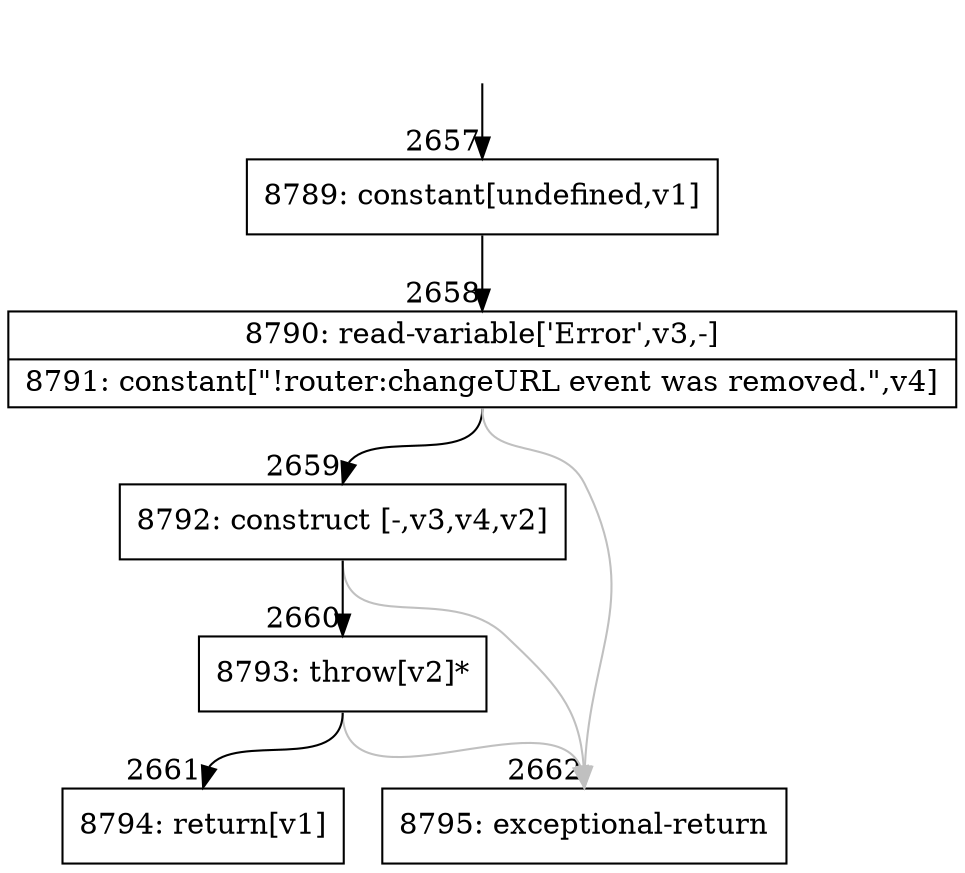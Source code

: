 digraph {
rankdir="TD"
BB_entry211[shape=none,label=""];
BB_entry211 -> BB2657 [tailport=s, headport=n, headlabel="    2657"]
BB2657 [shape=record label="{8789: constant[undefined,v1]}" ] 
BB2657 -> BB2658 [tailport=s, headport=n, headlabel="      2658"]
BB2658 [shape=record label="{8790: read-variable['Error',v3,-]|8791: constant[\"!router:changeURL event was removed.\",v4]}" ] 
BB2658 -> BB2659 [tailport=s, headport=n, headlabel="      2659"]
BB2658 -> BB2662 [tailport=s, headport=n, color=gray, headlabel="      2662"]
BB2659 [shape=record label="{8792: construct [-,v3,v4,v2]}" ] 
BB2659 -> BB2660 [tailport=s, headport=n, headlabel="      2660"]
BB2659 -> BB2662 [tailport=s, headport=n, color=gray]
BB2660 [shape=record label="{8793: throw[v2]*}" ] 
BB2660 -> BB2661 [tailport=s, headport=n, headlabel="      2661"]
BB2660 -> BB2662 [tailport=s, headport=n, color=gray]
BB2661 [shape=record label="{8794: return[v1]}" ] 
BB2662 [shape=record label="{8795: exceptional-return}" ] 
//#$~ 2350
}
